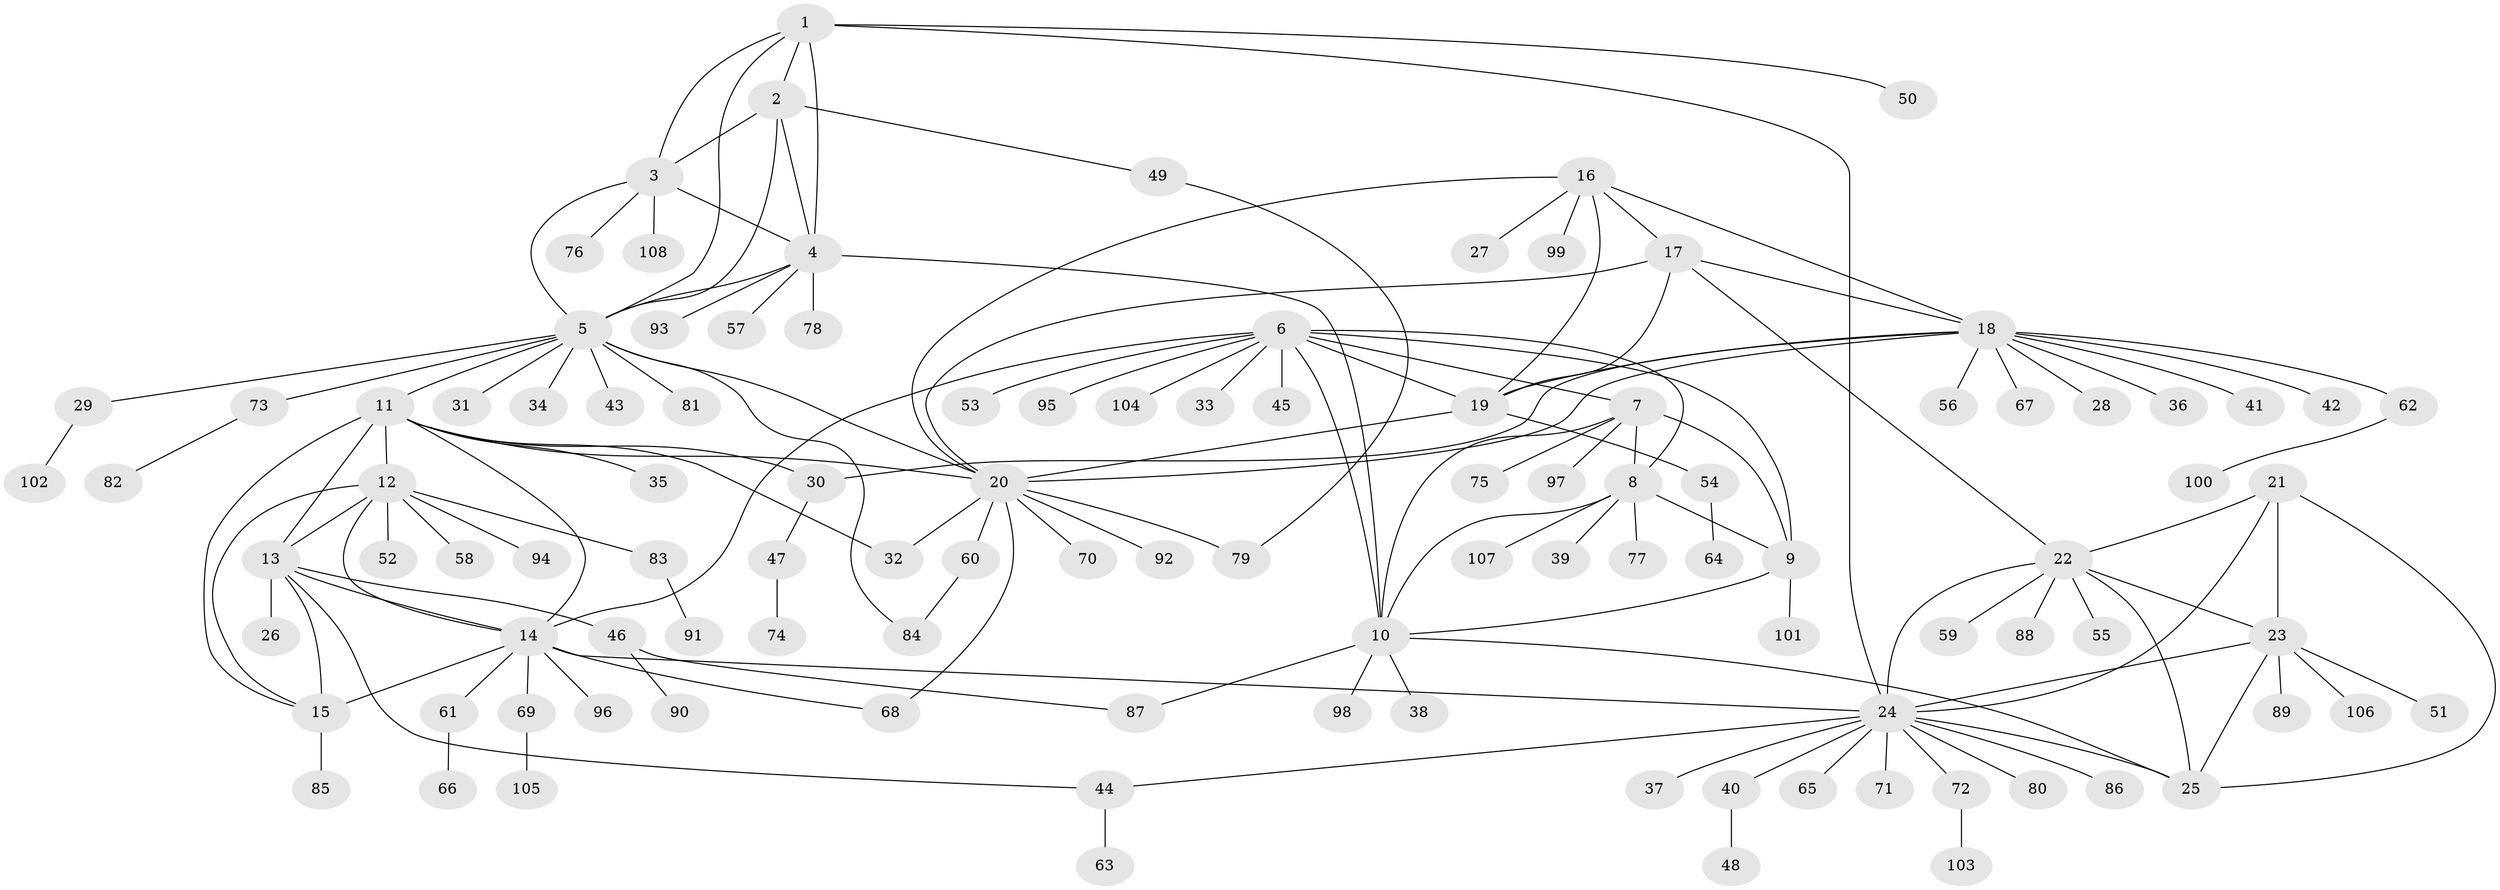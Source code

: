 // coarse degree distribution, {5: 0.0625, 7: 0.0625, 12: 0.025, 9: 0.025, 6: 0.025, 8: 0.0125, 4: 0.025, 10: 0.025, 1: 0.625, 3: 0.025, 2: 0.0875}
// Generated by graph-tools (version 1.1) at 2025/24/03/03/25 07:24:11]
// undirected, 108 vertices, 150 edges
graph export_dot {
graph [start="1"]
  node [color=gray90,style=filled];
  1;
  2;
  3;
  4;
  5;
  6;
  7;
  8;
  9;
  10;
  11;
  12;
  13;
  14;
  15;
  16;
  17;
  18;
  19;
  20;
  21;
  22;
  23;
  24;
  25;
  26;
  27;
  28;
  29;
  30;
  31;
  32;
  33;
  34;
  35;
  36;
  37;
  38;
  39;
  40;
  41;
  42;
  43;
  44;
  45;
  46;
  47;
  48;
  49;
  50;
  51;
  52;
  53;
  54;
  55;
  56;
  57;
  58;
  59;
  60;
  61;
  62;
  63;
  64;
  65;
  66;
  67;
  68;
  69;
  70;
  71;
  72;
  73;
  74;
  75;
  76;
  77;
  78;
  79;
  80;
  81;
  82;
  83;
  84;
  85;
  86;
  87;
  88;
  89;
  90;
  91;
  92;
  93;
  94;
  95;
  96;
  97;
  98;
  99;
  100;
  101;
  102;
  103;
  104;
  105;
  106;
  107;
  108;
  1 -- 2;
  1 -- 3;
  1 -- 4;
  1 -- 5;
  1 -- 24;
  1 -- 50;
  2 -- 3;
  2 -- 4;
  2 -- 5;
  2 -- 49;
  3 -- 4;
  3 -- 5;
  3 -- 76;
  3 -- 108;
  4 -- 5;
  4 -- 10;
  4 -- 57;
  4 -- 78;
  4 -- 93;
  5 -- 11;
  5 -- 20;
  5 -- 29;
  5 -- 31;
  5 -- 34;
  5 -- 43;
  5 -- 73;
  5 -- 81;
  5 -- 84;
  6 -- 7;
  6 -- 8;
  6 -- 9;
  6 -- 10;
  6 -- 14;
  6 -- 19;
  6 -- 33;
  6 -- 45;
  6 -- 53;
  6 -- 95;
  6 -- 104;
  7 -- 8;
  7 -- 9;
  7 -- 10;
  7 -- 75;
  7 -- 97;
  8 -- 9;
  8 -- 10;
  8 -- 39;
  8 -- 77;
  8 -- 107;
  9 -- 10;
  9 -- 101;
  10 -- 25;
  10 -- 38;
  10 -- 87;
  10 -- 98;
  11 -- 12;
  11 -- 13;
  11 -- 14;
  11 -- 15;
  11 -- 20;
  11 -- 30;
  11 -- 32;
  11 -- 35;
  12 -- 13;
  12 -- 14;
  12 -- 15;
  12 -- 52;
  12 -- 58;
  12 -- 83;
  12 -- 94;
  13 -- 14;
  13 -- 15;
  13 -- 26;
  13 -- 44;
  13 -- 46;
  14 -- 15;
  14 -- 24;
  14 -- 61;
  14 -- 68;
  14 -- 69;
  14 -- 96;
  15 -- 85;
  16 -- 17;
  16 -- 18;
  16 -- 19;
  16 -- 20;
  16 -- 27;
  16 -- 99;
  17 -- 18;
  17 -- 19;
  17 -- 20;
  17 -- 22;
  18 -- 19;
  18 -- 20;
  18 -- 28;
  18 -- 30;
  18 -- 36;
  18 -- 41;
  18 -- 42;
  18 -- 56;
  18 -- 62;
  18 -- 67;
  19 -- 20;
  19 -- 54;
  20 -- 32;
  20 -- 60;
  20 -- 68;
  20 -- 70;
  20 -- 79;
  20 -- 92;
  21 -- 22;
  21 -- 23;
  21 -- 24;
  21 -- 25;
  22 -- 23;
  22 -- 24;
  22 -- 25;
  22 -- 55;
  22 -- 59;
  22 -- 88;
  23 -- 24;
  23 -- 25;
  23 -- 51;
  23 -- 89;
  23 -- 106;
  24 -- 25;
  24 -- 37;
  24 -- 40;
  24 -- 44;
  24 -- 65;
  24 -- 71;
  24 -- 72;
  24 -- 80;
  24 -- 86;
  29 -- 102;
  30 -- 47;
  40 -- 48;
  44 -- 63;
  46 -- 87;
  46 -- 90;
  47 -- 74;
  49 -- 79;
  54 -- 64;
  60 -- 84;
  61 -- 66;
  62 -- 100;
  69 -- 105;
  72 -- 103;
  73 -- 82;
  83 -- 91;
}
